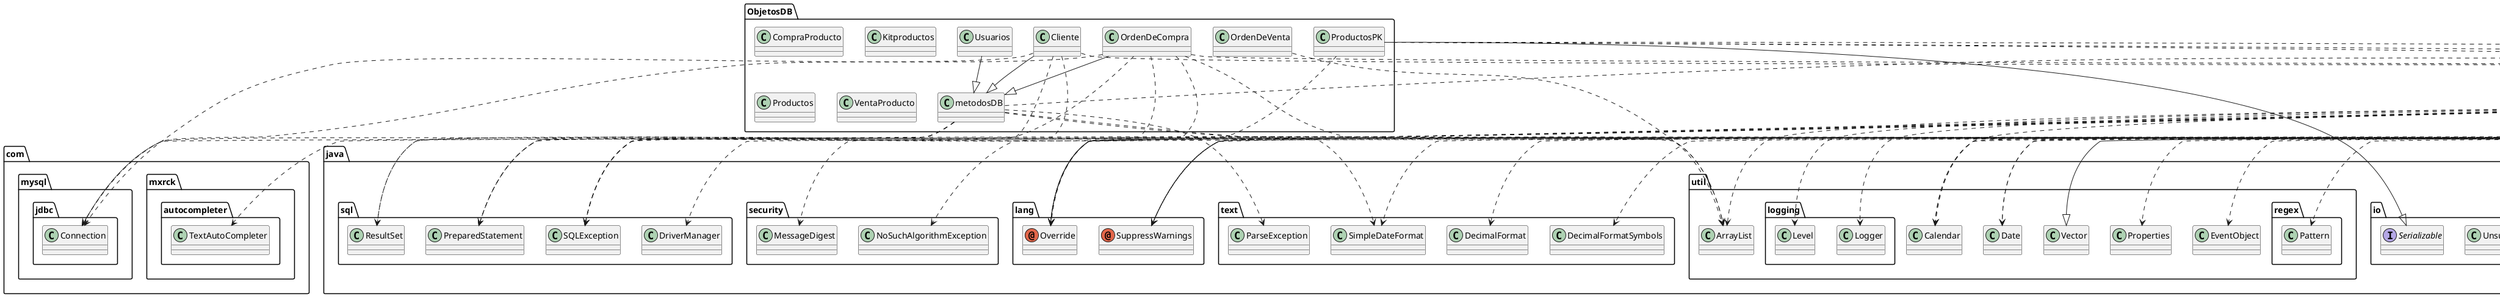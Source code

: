 @startuml
annotation java.lang.Override
annotation java.lang.SuppressWarnings
annotation javax.persistence.Basic
annotation javax.persistence.Column
annotation javax.persistence.Embeddable
class Clases.CheckBoxNode
class Clases.CheckBoxNodeEditor
class Clases.CheckBoxNodeRenderer
class Clases.DB_connection
class Clases.Metodos_objetos
class Clases.NamedVector
class Clases.chupaELpIco
class Clases.funciones
class Clases.mySwingWorker
class GUI.dialog_ing_sol_seguro
class GUI.jframe1
class GUI.jframeUsuario
class GUI.jpanel1
class GUI.jpanel2
class ObjetosDB.Cliente
class ObjetosDB.CompraProducto
class ObjetosDB.Kitproductos
class ObjetosDB.OrdenDeCompra
class ObjetosDB.OrdenDeVenta
class ObjetosDB.Productos
class ObjetosDB.ProductosPK
class ObjetosDB.Usuarios
class ObjetosDB.VentaProducto
class ObjetosDB.metodosDB
class com.mxrck.autocompleter.TextAutoCompleter
class com.mysql.jdbc.Connection
class java.awt.BorderLayout
class java.awt.Color
class java.awt.Component
class java.awt.Cursor
class java.awt.Dimension
class java.awt.Font
class java.awt.Graphics
class java.awt.event.ActionEvent
class java.awt.event.ItemEvent
class java.awt.event.ItemListener
class java.awt.event.KeyEvent
class java.awt.event.MouseEvent
class java.io.File
class java.io.UnsupportedEncodingException
class java.math.BigDecimal
class java.math.BigInteger
class java.math.RoundingMode
class java.security.MessageDigest
class java.security.NoSuchAlgorithmException
class java.sql.DriverManager
class java.sql.PreparedStatement
class java.sql.ResultSet
class java.sql.SQLException
class java.text.DecimalFormat
class java.text.DecimalFormatSymbols
class java.text.ParseException
class java.text.SimpleDateFormat
class java.util.ArrayList
class java.util.Calendar
class java.util.Date
class java.util.EventObject
class java.util.Properties
class java.util.Vector
class java.util.logging.Level
class java.util.logging.Logger
class java.util.regex.Pattern
class javax.mail.Message
class javax.mail.Session
class javax.mail.Transport
class javax.mail.internet.InternetAddress
class javax.mail.internet.MimeMessage
class javax.swing.AbstractCellEditor
class javax.swing.ImageIcon
class javax.swing.JCheckBox
class javax.swing.JDialog
class javax.swing.JFrame
class javax.swing.JOptionPane
class javax.swing.JPanel
class javax.swing.JProgressBar
class javax.swing.JTree
class javax.swing.SwingWorker
class javax.swing.UIManager
class javax.swing.event.ChangeEvent
class javax.swing.table.DefaultTableCellRenderer
class javax.swing.table.DefaultTableModel
class javax.swing.tree.DefaultMutableTreeNode
class javax.swing.tree.DefaultTreeCellRenderer
class javax.swing.tree.TreePath
interface java.awt.event.ActionListener
interface java.awt.event.KeyListener
interface java.io.Serializable
interface javax.swing.tree.TreeCellEditor
interface javax.swing.tree.TreeCellRenderer
Clases.CheckBoxNodeEditor ..> java.awt.Component
Clases.CheckBoxNodeEditor ..> java.awt.event.ItemEvent
Clases.CheckBoxNodeEditor ..> java.awt.event.ItemListener
Clases.CheckBoxNodeEditor ..> java.awt.event.MouseEvent
Clases.CheckBoxNodeEditor ..> java.util.EventObject
Clases.CheckBoxNodeEditor --|> javax.swing.AbstractCellEditor
Clases.CheckBoxNodeEditor ..> javax.swing.JCheckBox
Clases.CheckBoxNodeEditor ..> javax.swing.JTree
Clases.CheckBoxNodeEditor ..> javax.swing.event.ChangeEvent
Clases.CheckBoxNodeEditor ..> javax.swing.tree.DefaultMutableTreeNode
Clases.CheckBoxNodeEditor ..> javax.swing.tree.TreePath
Clases.CheckBoxNodeEditor --|> javax.swing.tree.TreeCellEditor
Clases.CheckBoxNodeRenderer ..> java.awt.Color
Clases.CheckBoxNodeRenderer ..> java.awt.Component
Clases.CheckBoxNodeRenderer ..> java.awt.Font
Clases.CheckBoxNodeRenderer ..> javax.swing.JCheckBox
Clases.CheckBoxNodeRenderer ..> javax.swing.JTree
Clases.CheckBoxNodeRenderer ..> javax.swing.UIManager
Clases.CheckBoxNodeRenderer ..> javax.swing.tree.DefaultMutableTreeNode
Clases.CheckBoxNodeRenderer ..> javax.swing.tree.DefaultTreeCellRenderer
Clases.CheckBoxNodeRenderer --|> javax.swing.tree.TreeCellRenderer
Clases.DB_connection ..> com.mysql.jdbc.Connection
Clases.DB_connection ..> java.sql.DriverManager
Clases.NamedVector --|> java.util.Vector
Clases.funciones ..> java.io.File
Clases.funciones ..> java.io.UnsupportedEncodingException
Clases.funciones ..> java.math.BigDecimal
Clases.funciones ..> java.math.RoundingMode
Clases.funciones ..> java.text.DecimalFormat
Clases.funciones ..> java.text.DecimalFormatSymbols
Clases.funciones ..> java.text.SimpleDateFormat
Clases.funciones ..> java.util.Calendar
Clases.funciones ..> java.util.Date
Clases.funciones ..> java.util.Properties
Clases.funciones ..> java.util.regex.Pattern
Clases.funciones ..> javax.mail.Message
Clases.funciones ..> javax.mail.Session
Clases.funciones ..> javax.mail.Transport
Clases.funciones ..> javax.mail.internet.InternetAddress
Clases.funciones ..> javax.mail.internet.MimeMessage
Clases.funciones ..> javax.swing.table.DefaultTableModel
Clases.mySwingWorker ..> java.lang.Override
Clases.mySwingWorker ..> javax.swing.JProgressBar
Clases.mySwingWorker --|> javax.swing.SwingWorker
GUI.dialog_ing_sol_seguro ..> java.lang.Override
GUI.dialog_ing_sol_seguro ..> java.lang.SuppressWarnings
GUI.dialog_ing_sol_seguro ..> Clases.funciones
GUI.dialog_ing_sol_seguro ..> com.mxrck.autocompleter.TextAutoCompleter
GUI.dialog_ing_sol_seguro ..> java.awt.Cursor
GUI.dialog_ing_sol_seguro ..> java.awt.event.ActionEvent
GUI.dialog_ing_sol_seguro ..> java.awt.event.KeyEvent
GUI.dialog_ing_sol_seguro ..> java.util.Calendar
GUI.dialog_ing_sol_seguro ..> java.util.Date
GUI.dialog_ing_sol_seguro --|> javax.swing.JDialog
GUI.dialog_ing_sol_seguro ..> javax.swing.table.DefaultTableCellRenderer
GUI.dialog_ing_sol_seguro ..> javax.swing.table.DefaultTableModel
GUI.dialog_ing_sol_seguro --|> java.awt.event.KeyListener
GUI.jframe1 ..> java.lang.Override
GUI.jframe1 ..> java.lang.SuppressWarnings
GUI.jframe1 ..> Clases.DB_connection
GUI.jframe1 ..> java.awt.event.ActionEvent
GUI.jframe1 ..> java.io.UnsupportedEncodingException
GUI.jframe1 ..> java.math.BigInteger
GUI.jframe1 ..> java.security.MessageDigest
GUI.jframe1 ..> java.security.NoSuchAlgorithmException
GUI.jframe1 ..> java.sql.SQLException
GUI.jframe1 ..> java.util.ArrayList
GUI.jframe1 ..> java.util.Calendar
GUI.jframe1 ..> java.util.logging.Level
GUI.jframe1 ..> java.util.logging.Logger
GUI.jframe1 ..> javax.swing.ImageIcon
GUI.jframe1 --|> javax.swing.JFrame
GUI.jframe1 ..> javax.swing.JOptionPane
GUI.jframe1 ..> javax.swing.SwingWorker
GUI.jframe1 ..> javax.swing.UIManager
GUI.jframe1 --|> java.awt.event.ActionListener
GUI.jframeUsuario ..> java.lang.Override
GUI.jframeUsuario ..> java.lang.SuppressWarnings
GUI.jframeUsuario ..> java.awt.BorderLayout
GUI.jframeUsuario ..> java.awt.Cursor
GUI.jframeUsuario ..> java.awt.event.KeyEvent
GUI.jframeUsuario --|> javax.swing.JFrame
GUI.jframeUsuario --|> java.awt.event.KeyListener
GUI.jpanel1 ..> java.lang.Override
GUI.jpanel1 ..> java.lang.SuppressWarnings
GUI.jpanel1 ..> java.awt.Dimension
GUI.jpanel1 ..> java.awt.Graphics
GUI.jpanel1 ..> javax.swing.ImageIcon
GUI.jpanel1 --|> javax.swing.JPanel
GUI.jpanel2 ..> java.lang.Override
GUI.jpanel2 ..> java.lang.SuppressWarnings
GUI.jpanel2 ..> java.awt.Dimension
GUI.jpanel2 ..> java.awt.Graphics
GUI.jpanel2 ..> javax.swing.ImageIcon
GUI.jpanel2 --|> javax.swing.JPanel
ObjetosDB.Cliente ..> Clases.DB_connection
ObjetosDB.Cliente --|> ObjetosDB.metodosDB
ObjetosDB.Cliente ..> com.mysql.jdbc.Connection
ObjetosDB.Cliente ..> java.sql.PreparedStatement
ObjetosDB.Cliente ..> java.sql.SQLException
ObjetosDB.OrdenDeCompra ..> Clases.DB_connection
ObjetosDB.OrdenDeCompra --|> ObjetosDB.metodosDB
ObjetosDB.OrdenDeCompra ..> com.mysql.jdbc.Connection
ObjetosDB.OrdenDeCompra ..> java.sql.PreparedStatement
ObjetosDB.OrdenDeCompra ..> java.sql.ResultSet
ObjetosDB.OrdenDeCompra ..> java.sql.SQLException
ObjetosDB.OrdenDeCompra ..> java.util.ArrayList
ObjetosDB.OrdenDeVenta ..> java.util.ArrayList
ObjetosDB.ProductosPK ..> java.lang.Override
ObjetosDB.ProductosPK ..> javax.persistence.Basic
ObjetosDB.ProductosPK ..> javax.persistence.Column
ObjetosDB.ProductosPK ..> javax.persistence.Embeddable
ObjetosDB.ProductosPK --|> java.io.Serializable
ObjetosDB.Usuarios --|> ObjetosDB.metodosDB
ObjetosDB.metodosDB ..> Clases.DB_connection
ObjetosDB.metodosDB ..> com.mysql.jdbc.Connection
ObjetosDB.metodosDB ..> java.sql.PreparedStatement
ObjetosDB.metodosDB ..> java.sql.ResultSet
ObjetosDB.metodosDB ..> java.sql.SQLException
ObjetosDB.metodosDB ..> java.text.ParseException
ObjetosDB.metodosDB ..> java.text.SimpleDateFormat
ObjetosDB.metodosDB ..> java.util.ArrayList
@enduml